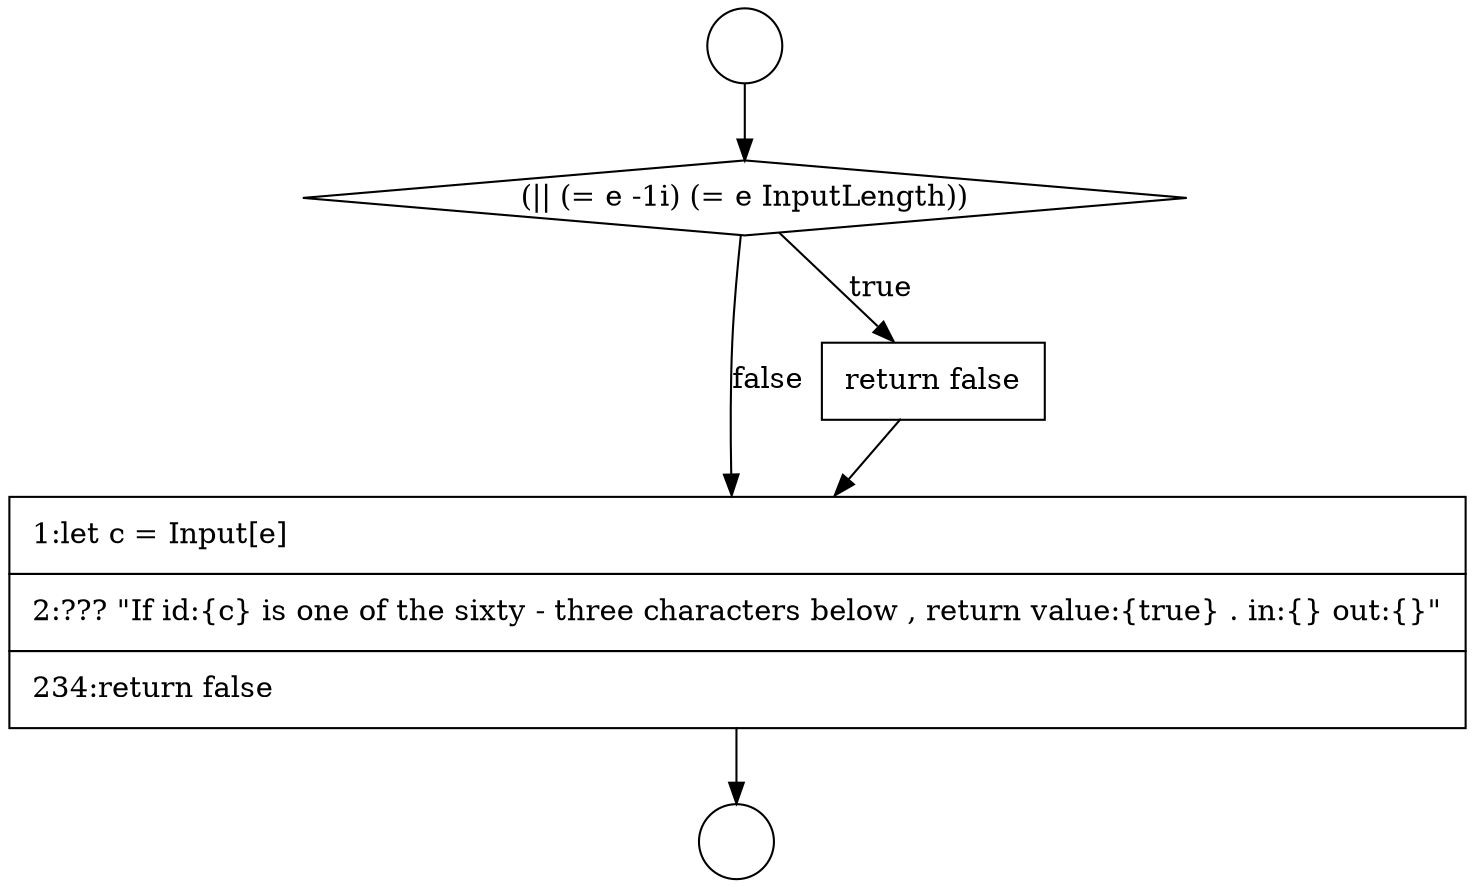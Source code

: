 digraph {
  node12629 [shape=circle label=" " color="black" fillcolor="white" style=filled]
  node12632 [shape=none, margin=0, label=<<font color="black">
    <table border="0" cellborder="1" cellspacing="0" cellpadding="10">
      <tr><td align="left">1:let c = Input[e]</td></tr>
      <tr><td align="left">2:??? &quot;If id:{c} is one of the sixty - three characters below , return value:{true} . in:{} out:{}&quot;</td></tr>
      <tr><td align="left">234:return false</td></tr>
    </table>
  </font>> color="black" fillcolor="white" style=filled]
  node12628 [shape=circle label=" " color="black" fillcolor="white" style=filled]
  node12631 [shape=none, margin=0, label=<<font color="black">
    <table border="0" cellborder="1" cellspacing="0" cellpadding="10">
      <tr><td align="left">return false</td></tr>
    </table>
  </font>> color="black" fillcolor="white" style=filled]
  node12630 [shape=diamond, label=<<font color="black">(|| (= e -1i) (= e InputLength))</font>> color="black" fillcolor="white" style=filled]
  node12628 -> node12630 [ color="black"]
  node12630 -> node12631 [label=<<font color="black">true</font>> color="black"]
  node12630 -> node12632 [label=<<font color="black">false</font>> color="black"]
  node12631 -> node12632 [ color="black"]
  node12632 -> node12629 [ color="black"]
}
